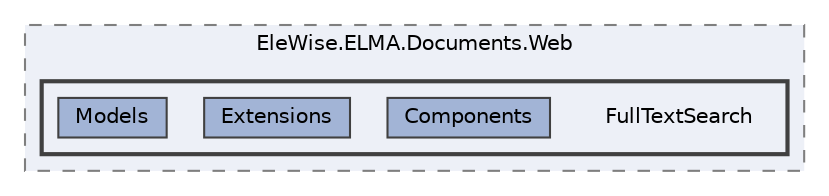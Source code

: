 digraph "Web/Modules/EleWise.ELMA.Documents.Web/FullTextSearch"
{
 // LATEX_PDF_SIZE
  bgcolor="transparent";
  edge [fontname=Helvetica,fontsize=10,labelfontname=Helvetica,labelfontsize=10];
  node [fontname=Helvetica,fontsize=10,shape=box,height=0.2,width=0.4];
  compound=true
  subgraph clusterdir_7b30ed932694c4fcdc3e91e9f60fe418 {
    graph [ bgcolor="#edf0f7", pencolor="grey50", label="EleWise.ELMA.Documents.Web", fontname=Helvetica,fontsize=10 style="filled,dashed", URL="dir_7b30ed932694c4fcdc3e91e9f60fe418.html",tooltip=""]
  subgraph clusterdir_a076539297ccd9c8f491096d3801baf1 {
    graph [ bgcolor="#edf0f7", pencolor="grey25", label="", fontname=Helvetica,fontsize=10 style="filled,bold", URL="dir_a076539297ccd9c8f491096d3801baf1.html",tooltip=""]
    dir_a076539297ccd9c8f491096d3801baf1 [shape=plaintext, label="FullTextSearch"];
  dir_5cd75f455acde788cdde8f6053176fcb [label="Components", fillcolor="#a2b4d6", color="grey25", style="filled", URL="dir_5cd75f455acde788cdde8f6053176fcb.html",tooltip=""];
  dir_8ac0f90022365b4b6842495798d86612 [label="Extensions", fillcolor="#a2b4d6", color="grey25", style="filled", URL="dir_8ac0f90022365b4b6842495798d86612.html",tooltip=""];
  dir_ec8458ab3b0e70db29ac53b3d0fd1496 [label="Models", fillcolor="#a2b4d6", color="grey25", style="filled", URL="dir_ec8458ab3b0e70db29ac53b3d0fd1496.html",tooltip=""];
  }
  }
}
